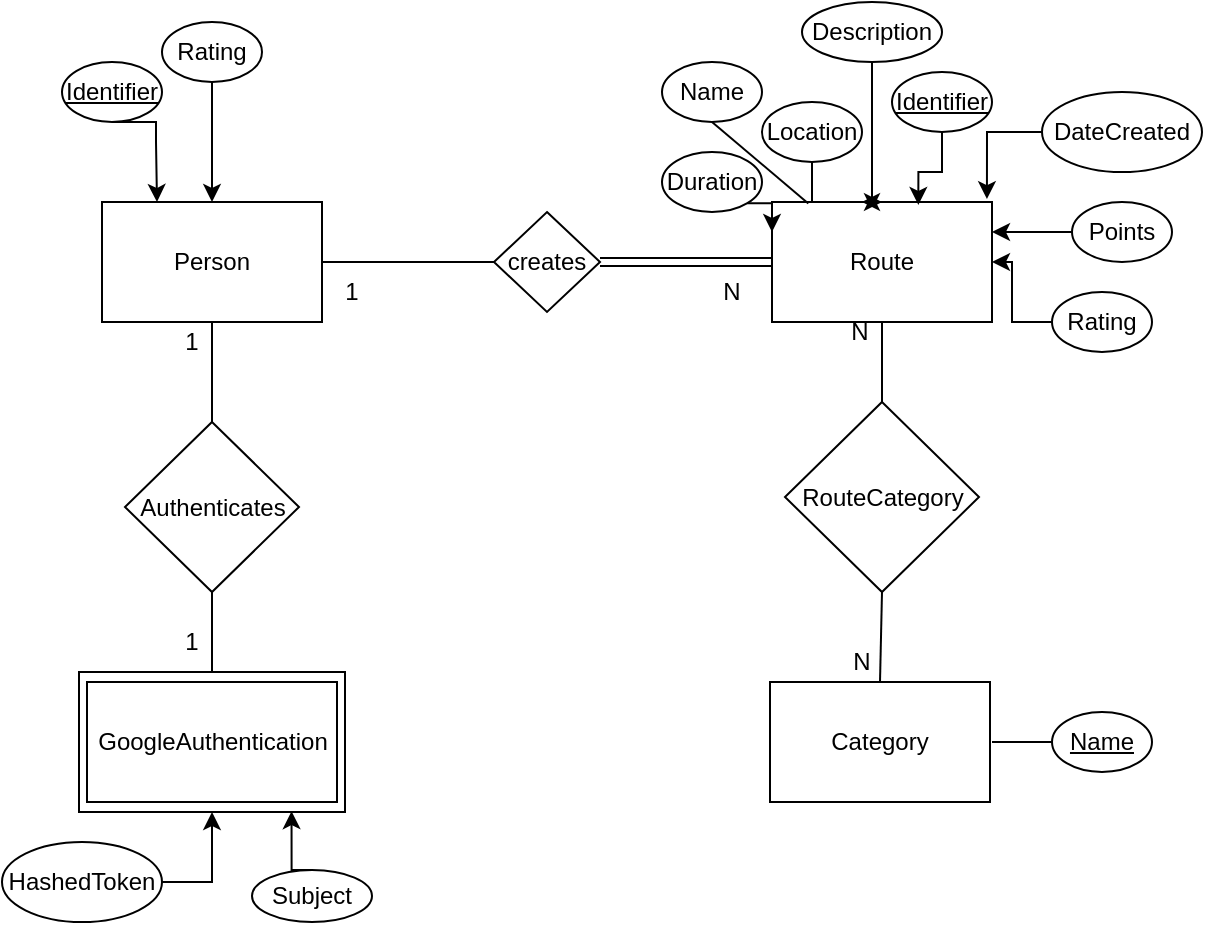 <mxfile version="10.6.9" type="device"><diagram id="I5HzPMfTuk4XGvRj4fif" name="Page-1"><mxGraphModel dx="814" dy="377" grid="1" gridSize="10" guides="1" tooltips="1" connect="1" arrows="1" fold="1" page="1" pageScale="1" pageWidth="827" pageHeight="1169" math="0" shadow="0"><root><mxCell id="0"/><mxCell id="1" parent="0"/><mxCell id="45ko04TPYs-SI4kpnUHM-22" value="" style="rounded=0;whiteSpace=wrap;html=1;" vertex="1" parent="1"><mxGeometry x="113.5" y="435" width="133" height="70" as="geometry"/></mxCell><mxCell id="sx0cLf27U61Tal4f1JIm-5" value="Route" style="rounded=0;whiteSpace=wrap;html=1;" parent="1" vertex="1"><mxGeometry x="460" y="200" width="110" height="60" as="geometry"/></mxCell><mxCell id="sx0cLf27U61Tal4f1JIm-2" value="Person" style="rounded=0;whiteSpace=wrap;html=1;" parent="1" vertex="1"><mxGeometry x="125" y="200" width="110" height="60" as="geometry"/></mxCell><mxCell id="sx0cLf27U61Tal4f1JIm-7" value="Category" style="rounded=0;whiteSpace=wrap;html=1;" parent="1" vertex="1"><mxGeometry x="459" y="440" width="110" height="60" as="geometry"/></mxCell><mxCell id="sx0cLf27U61Tal4f1JIm-16" style="edgeStyle=orthogonalEdgeStyle;rounded=0;orthogonalLoop=1;jettySize=auto;html=1;exitX=0.5;exitY=1;exitDx=0;exitDy=0;entryX=0.5;entryY=0;entryDx=0;entryDy=0;" parent="1" source="sx0cLf27U61Tal4f1JIm-11" target="sx0cLf27U61Tal4f1JIm-2" edge="1"><mxGeometry relative="1" as="geometry"><mxPoint x="210" y="198" as="targetPoint"/></mxGeometry></mxCell><mxCell id="sx0cLf27U61Tal4f1JIm-11" value="Rating" style="ellipse;whiteSpace=wrap;html=1;" parent="1" vertex="1"><mxGeometry x="155" y="110" width="50" height="30" as="geometry"/></mxCell><mxCell id="sx0cLf27U61Tal4f1JIm-13" style="edgeStyle=orthogonalEdgeStyle;rounded=0;orthogonalLoop=1;jettySize=auto;html=1;entryX=0.25;entryY=0;entryDx=0;entryDy=0;exitX=0.5;exitY=1;exitDx=0;exitDy=0;" parent="1" source="sx0cLf27U61Tal4f1JIm-12" target="sx0cLf27U61Tal4f1JIm-2" edge="1"><mxGeometry relative="1" as="geometry"><Array as="points"><mxPoint x="152" y="160"/><mxPoint x="152" y="170"/></Array></mxGeometry></mxCell><mxCell id="sx0cLf27U61Tal4f1JIm-12" value="Identifier" style="ellipse;whiteSpace=wrap;html=1;fontStyle=4" parent="1" vertex="1"><mxGeometry x="105" y="130" width="50" height="30" as="geometry"/></mxCell><mxCell id="sx0cLf27U61Tal4f1JIm-19" value="creates&lt;br&gt;" style="rhombus;whiteSpace=wrap;html=1;" parent="1" vertex="1"><mxGeometry x="321" y="205" width="53" height="50" as="geometry"/></mxCell><mxCell id="sx0cLf27U61Tal4f1JIm-22" value="" style="endArrow=none;html=1;entryX=0;entryY=0.5;entryDx=0;entryDy=0;exitX=1;exitY=0.5;exitDx=0;exitDy=0;" parent="1" source="sx0cLf27U61Tal4f1JIm-2" target="sx0cLf27U61Tal4f1JIm-19" edge="1"><mxGeometry width="50" height="50" relative="1" as="geometry"><mxPoint x="240" y="230" as="sourcePoint"/><mxPoint x="300" y="240" as="targetPoint"/></mxGeometry></mxCell><mxCell id="sx0cLf27U61Tal4f1JIm-25" value="" style="endArrow=none;html=1;exitX=1;exitY=0.5;exitDx=0;exitDy=0;shape=link;" parent="1" source="sx0cLf27U61Tal4f1JIm-19" edge="1"><mxGeometry width="50" height="50" relative="1" as="geometry"><mxPoint x="410" y="280" as="sourcePoint"/><mxPoint x="460" y="230" as="targetPoint"/></mxGeometry></mxCell><mxCell id="sx0cLf27U61Tal4f1JIm-26" value="1" style="text;html=1;strokeColor=none;fillColor=none;align=center;verticalAlign=middle;whiteSpace=wrap;rounded=0;" parent="1" vertex="1"><mxGeometry x="240" y="235" width="20" height="20" as="geometry"/></mxCell><mxCell id="sx0cLf27U61Tal4f1JIm-27" value="N" style="text;html=1;strokeColor=none;fillColor=none;align=center;verticalAlign=middle;whiteSpace=wrap;rounded=0;" parent="1" vertex="1"><mxGeometry x="430" y="235" width="20" height="20" as="geometry"/></mxCell><mxCell id="sx0cLf27U61Tal4f1JIm-46" style="edgeStyle=orthogonalEdgeStyle;rounded=0;orthogonalLoop=1;jettySize=auto;html=1;entryX=0.665;entryY=0.024;entryDx=0;entryDy=0;entryPerimeter=0;" parent="1" source="sx0cLf27U61Tal4f1JIm-30" target="sx0cLf27U61Tal4f1JIm-5" edge="1"><mxGeometry relative="1" as="geometry"/></mxCell><mxCell id="sx0cLf27U61Tal4f1JIm-30" value="Identifier" style="ellipse;whiteSpace=wrap;html=1;fontStyle=4" parent="1" vertex="1"><mxGeometry x="520" y="135" width="50" height="30" as="geometry"/></mxCell><mxCell id="sx0cLf27U61Tal4f1JIm-42" style="edgeStyle=orthogonalEdgeStyle;rounded=0;orthogonalLoop=1;jettySize=auto;html=1;exitX=0.5;exitY=1;exitDx=0;exitDy=0;" parent="1" source="sx0cLf27U61Tal4f1JIm-32" target="sx0cLf27U61Tal4f1JIm-5" edge="1"><mxGeometry relative="1" as="geometry"/></mxCell><mxCell id="sx0cLf27U61Tal4f1JIm-32" value="Location" style="ellipse;whiteSpace=wrap;html=1;" parent="1" vertex="1"><mxGeometry x="455" y="150" width="50" height="30" as="geometry"/></mxCell><mxCell id="sx0cLf27U61Tal4f1JIm-33" value="Name" style="ellipse;whiteSpace=wrap;html=1;" parent="1" vertex="1"><mxGeometry x="405" y="130" width="50" height="30" as="geometry"/></mxCell><mxCell id="sx0cLf27U61Tal4f1JIm-45" style="edgeStyle=orthogonalEdgeStyle;rounded=0;orthogonalLoop=1;jettySize=auto;html=1;exitX=0.5;exitY=1;exitDx=0;exitDy=0;" parent="1" source="sx0cLf27U61Tal4f1JIm-34" edge="1"><mxGeometry relative="1" as="geometry"><mxPoint x="505" y="200" as="targetPoint"/><Array as="points"><mxPoint x="510" y="200"/></Array></mxGeometry></mxCell><mxCell id="sx0cLf27U61Tal4f1JIm-34" value="Description" style="ellipse;whiteSpace=wrap;html=1;" parent="1" vertex="1"><mxGeometry x="475" y="100" width="70" height="30" as="geometry"/></mxCell><mxCell id="sx0cLf27U61Tal4f1JIm-47" style="edgeStyle=orthogonalEdgeStyle;rounded=0;orthogonalLoop=1;jettySize=auto;html=1;" parent="1" source="sx0cLf27U61Tal4f1JIm-35" target="sx0cLf27U61Tal4f1JIm-5" edge="1"><mxGeometry relative="1" as="geometry"/></mxCell><mxCell id="sx0cLf27U61Tal4f1JIm-35" value="Rating" style="ellipse;whiteSpace=wrap;html=1;" parent="1" vertex="1"><mxGeometry x="600" y="245" width="50" height="30" as="geometry"/></mxCell><mxCell id="sx0cLf27U61Tal4f1JIm-41" style="edgeStyle=orthogonalEdgeStyle;rounded=0;orthogonalLoop=1;jettySize=auto;html=1;exitX=1;exitY=1;exitDx=0;exitDy=0;entryX=0;entryY=0.25;entryDx=0;entryDy=0;" parent="1" source="sx0cLf27U61Tal4f1JIm-36" target="sx0cLf27U61Tal4f1JIm-5" edge="1"><mxGeometry relative="1" as="geometry"><mxPoint x="447.857" y="220" as="targetPoint"/></mxGeometry></mxCell><mxCell id="sx0cLf27U61Tal4f1JIm-36" value="Duration" style="ellipse;whiteSpace=wrap;html=1;" parent="1" vertex="1"><mxGeometry x="405" y="175" width="50" height="30" as="geometry"/></mxCell><mxCell id="sx0cLf27U61Tal4f1JIm-49" style="edgeStyle=orthogonalEdgeStyle;rounded=0;orthogonalLoop=1;jettySize=auto;html=1;entryX=0.977;entryY=-0.024;entryDx=0;entryDy=0;entryPerimeter=0;" parent="1" source="sx0cLf27U61Tal4f1JIm-37" target="sx0cLf27U61Tal4f1JIm-5" edge="1"><mxGeometry relative="1" as="geometry"/></mxCell><mxCell id="sx0cLf27U61Tal4f1JIm-37" value="DateCreated" style="ellipse;whiteSpace=wrap;html=1;" parent="1" vertex="1"><mxGeometry x="595" y="145" width="80" height="40" as="geometry"/></mxCell><mxCell id="sx0cLf27U61Tal4f1JIm-48" style="edgeStyle=orthogonalEdgeStyle;rounded=0;orthogonalLoop=1;jettySize=auto;html=1;entryX=1;entryY=0.25;entryDx=0;entryDy=0;" parent="1" source="sx0cLf27U61Tal4f1JIm-38" target="sx0cLf27U61Tal4f1JIm-5" edge="1"><mxGeometry relative="1" as="geometry"/></mxCell><mxCell id="sx0cLf27U61Tal4f1JIm-38" value="Points" style="ellipse;whiteSpace=wrap;html=1;" parent="1" vertex="1"><mxGeometry x="610" y="200" width="50" height="30" as="geometry"/></mxCell><mxCell id="sx0cLf27U61Tal4f1JIm-44" value="" style="endArrow=none;html=1;entryX=0.5;entryY=1;entryDx=0;entryDy=0;exitX=0.165;exitY=0.012;exitDx=0;exitDy=0;exitPerimeter=0;" parent="1" source="sx0cLf27U61Tal4f1JIm-5" target="sx0cLf27U61Tal4f1JIm-33" edge="1"><mxGeometry width="50" height="50" relative="1" as="geometry"><mxPoint x="296" y="195" as="sourcePoint"/><mxPoint x="346" y="145" as="targetPoint"/></mxGeometry></mxCell><mxCell id="sx0cLf27U61Tal4f1JIm-54" value="" style="endArrow=none;html=1;entryX=0.5;entryY=1;entryDx=0;entryDy=0;exitX=0.5;exitY=0;exitDx=0;exitDy=0;" parent="1" target="sx0cLf27U61Tal4f1JIm-5" edge="1" source="2fo6EODxpbXdTXpy8ve5-1"><mxGeometry width="50" height="50" relative="1" as="geometry"><mxPoint x="515.2" y="325.2" as="sourcePoint"/><mxPoint x="530" y="270" as="targetPoint"/></mxGeometry></mxCell><mxCell id="sx0cLf27U61Tal4f1JIm-55" value="N" style="text;html=1;strokeColor=none;fillColor=none;align=center;verticalAlign=middle;whiteSpace=wrap;rounded=0;" parent="1" vertex="1"><mxGeometry x="494" y="255" width="20" height="20" as="geometry"/></mxCell><mxCell id="sx0cLf27U61Tal4f1JIm-56" value="N" style="text;html=1;strokeColor=none;fillColor=none;align=center;verticalAlign=middle;whiteSpace=wrap;rounded=0;" parent="1" vertex="1"><mxGeometry x="495" y="420" width="20" height="20" as="geometry"/></mxCell><mxCell id="sx0cLf27U61Tal4f1JIm-57" value="Name" style="ellipse;whiteSpace=wrap;html=1;fontStyle=4" parent="1" vertex="1"><mxGeometry x="600" y="455" width="50" height="30" as="geometry"/></mxCell><mxCell id="2fo6EODxpbXdTXpy8ve5-1" value="RouteCategory&lt;br&gt;" style="rhombus;whiteSpace=wrap;html=1;" parent="1" vertex="1"><mxGeometry x="466.5" y="300" width="97" height="95" as="geometry"/></mxCell><mxCell id="45ko04TPYs-SI4kpnUHM-2" value="" style="endArrow=none;html=1;entryX=0.5;entryY=1;entryDx=0;entryDy=0;exitX=0.5;exitY=0;exitDx=0;exitDy=0;" edge="1" parent="1" source="sx0cLf27U61Tal4f1JIm-7" target="2fo6EODxpbXdTXpy8ve5-1"><mxGeometry width="50" height="50" relative="1" as="geometry"><mxPoint x="499.578" y="489.937" as="sourcePoint"/><mxPoint x="499.578" y="422.558" as="targetPoint"/></mxGeometry></mxCell><mxCell id="45ko04TPYs-SI4kpnUHM-3" value="" style="endArrow=none;html=1;exitX=0;exitY=0.5;exitDx=0;exitDy=0;" edge="1" parent="1" source="sx0cLf27U61Tal4f1JIm-57"><mxGeometry width="50" height="50" relative="1" as="geometry"><mxPoint x="410" y="610" as="sourcePoint"/><mxPoint x="570" y="470" as="targetPoint"/></mxGeometry></mxCell><mxCell id="45ko04TPYs-SI4kpnUHM-4" value="GoogleAuthentication" style="rounded=0;whiteSpace=wrap;html=1;" vertex="1" parent="1"><mxGeometry x="117.5" y="440" width="125" height="60" as="geometry"/></mxCell><mxCell id="45ko04TPYs-SI4kpnUHM-6" value="Authenticates" style="rhombus;whiteSpace=wrap;html=1;" vertex="1" parent="1"><mxGeometry x="136.5" y="310" width="87" height="85" as="geometry"/></mxCell><mxCell id="45ko04TPYs-SI4kpnUHM-7" value="" style="endArrow=none;html=1;entryX=0.5;entryY=1;entryDx=0;entryDy=0;exitX=0.5;exitY=0;exitDx=0;exitDy=0;" edge="1" parent="1" source="45ko04TPYs-SI4kpnUHM-6" target="sx0cLf27U61Tal4f1JIm-2"><mxGeometry width="50" height="50" relative="1" as="geometry"><mxPoint x="70" y="330" as="sourcePoint"/><mxPoint x="120" y="280" as="targetPoint"/></mxGeometry></mxCell><mxCell id="45ko04TPYs-SI4kpnUHM-8" value="" style="endArrow=none;html=1;entryX=0.5;entryY=1;entryDx=0;entryDy=0;exitX=0.5;exitY=0;exitDx=0;exitDy=0;" edge="1" parent="1" source="45ko04TPYs-SI4kpnUHM-22" target="45ko04TPYs-SI4kpnUHM-6"><mxGeometry width="50" height="50" relative="1" as="geometry"><mxPoint x="70" y="400" as="sourcePoint"/><mxPoint x="120" y="350" as="targetPoint"/></mxGeometry></mxCell><mxCell id="45ko04TPYs-SI4kpnUHM-9" value="1" style="text;html=1;strokeColor=none;fillColor=none;align=center;verticalAlign=middle;whiteSpace=wrap;rounded=0;" vertex="1" parent="1"><mxGeometry x="160" y="410" width="20" height="20" as="geometry"/></mxCell><mxCell id="45ko04TPYs-SI4kpnUHM-10" value="1" style="text;html=1;strokeColor=none;fillColor=none;align=center;verticalAlign=middle;whiteSpace=wrap;rounded=0;" vertex="1" parent="1"><mxGeometry x="160" y="260" width="20" height="20" as="geometry"/></mxCell><mxCell id="45ko04TPYs-SI4kpnUHM-21" style="edgeStyle=orthogonalEdgeStyle;rounded=0;orthogonalLoop=1;jettySize=auto;html=1;exitX=1;exitY=0.5;exitDx=0;exitDy=0;entryX=0.5;entryY=1;entryDx=0;entryDy=0;" edge="1" parent="1" source="45ko04TPYs-SI4kpnUHM-13" target="45ko04TPYs-SI4kpnUHM-22"><mxGeometry relative="1" as="geometry"><mxPoint x="176" y="520" as="targetPoint"/></mxGeometry></mxCell><mxCell id="45ko04TPYs-SI4kpnUHM-13" value="HashedToken" style="ellipse;whiteSpace=wrap;html=1;" vertex="1" parent="1"><mxGeometry x="75" y="520" width="80" height="40" as="geometry"/></mxCell><mxCell id="45ko04TPYs-SI4kpnUHM-18" style="edgeStyle=orthogonalEdgeStyle;rounded=0;orthogonalLoop=1;jettySize=auto;html=1;exitX=0.5;exitY=0;exitDx=0;exitDy=0;entryX=0.799;entryY=0.994;entryDx=0;entryDy=0;entryPerimeter=0;" edge="1" parent="1" source="45ko04TPYs-SI4kpnUHM-15" target="45ko04TPYs-SI4kpnUHM-22"><mxGeometry relative="1" as="geometry"><mxPoint x="220" y="510" as="targetPoint"/></mxGeometry></mxCell><mxCell id="45ko04TPYs-SI4kpnUHM-15" value="Subject" style="ellipse;whiteSpace=wrap;html=1;fontStyle=0" vertex="1" parent="1"><mxGeometry x="200" y="534" width="60" height="26" as="geometry"/></mxCell></root></mxGraphModel></diagram></mxfile>